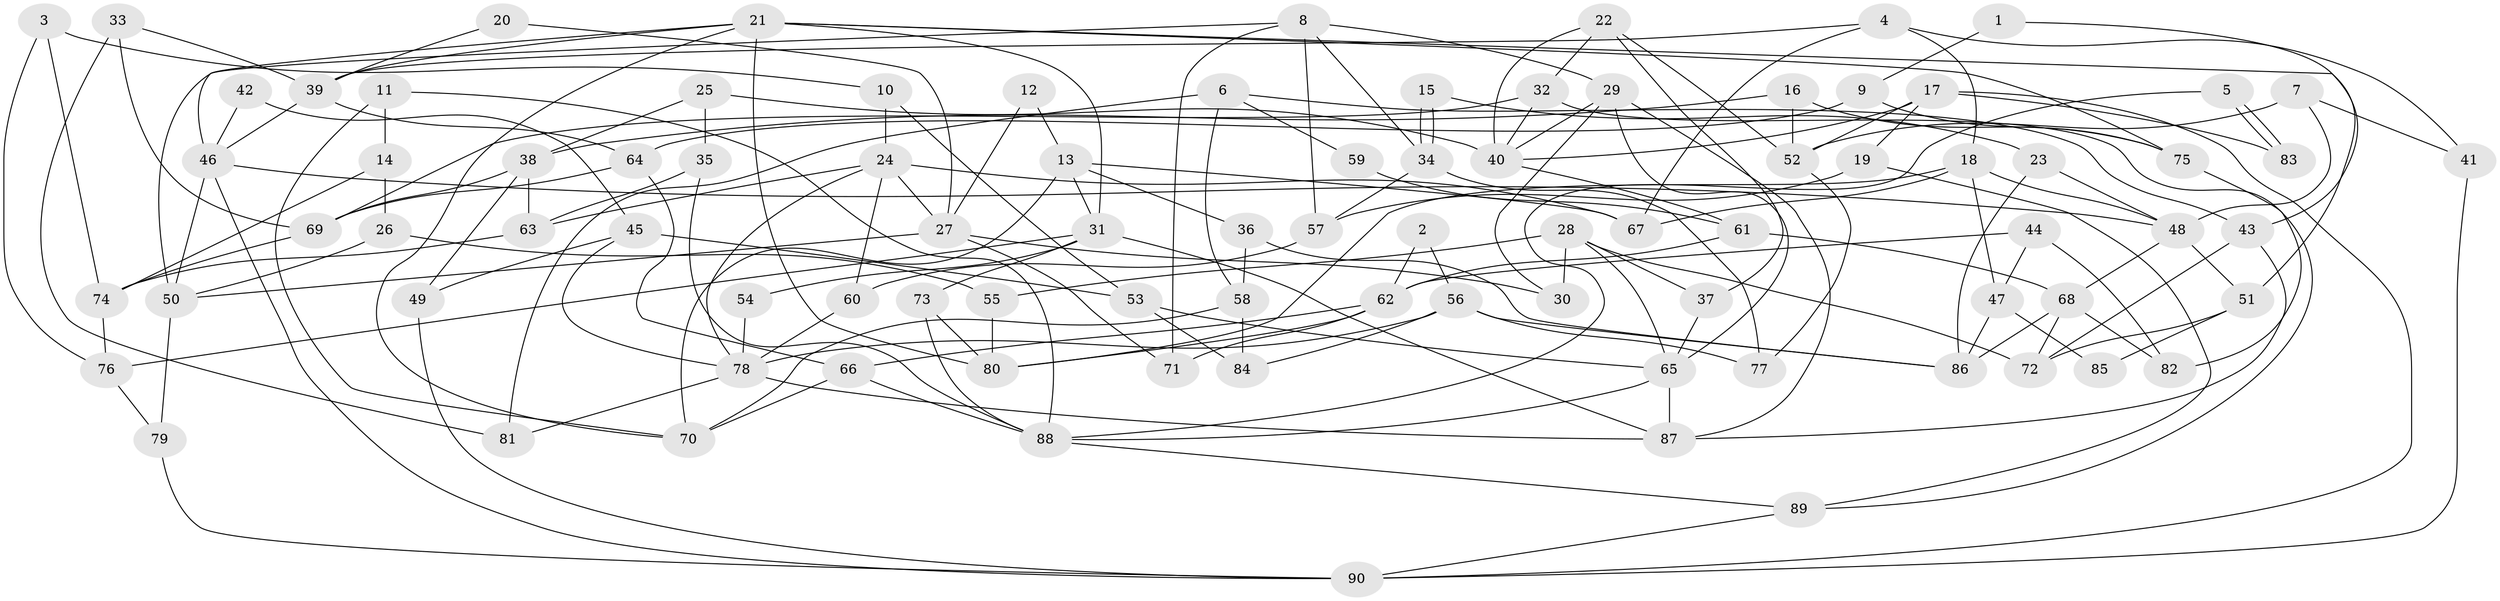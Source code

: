 // coarse degree distribution, {3: 0.19444444444444445, 5: 0.19444444444444445, 8: 0.08333333333333333, 2: 0.08333333333333333, 10: 0.1111111111111111, 4: 0.1111111111111111, 12: 0.027777777777777776, 17: 0.027777777777777776, 6: 0.1111111111111111, 14: 0.027777777777777776, 7: 0.027777777777777776}
// Generated by graph-tools (version 1.1) at 2025/18/03/04/25 18:18:44]
// undirected, 90 vertices, 180 edges
graph export_dot {
graph [start="1"]
  node [color=gray90,style=filled];
  1;
  2;
  3;
  4;
  5;
  6;
  7;
  8;
  9;
  10;
  11;
  12;
  13;
  14;
  15;
  16;
  17;
  18;
  19;
  20;
  21;
  22;
  23;
  24;
  25;
  26;
  27;
  28;
  29;
  30;
  31;
  32;
  33;
  34;
  35;
  36;
  37;
  38;
  39;
  40;
  41;
  42;
  43;
  44;
  45;
  46;
  47;
  48;
  49;
  50;
  51;
  52;
  53;
  54;
  55;
  56;
  57;
  58;
  59;
  60;
  61;
  62;
  63;
  64;
  65;
  66;
  67;
  68;
  69;
  70;
  71;
  72;
  73;
  74;
  75;
  76;
  77;
  78;
  79;
  80;
  81;
  82;
  83;
  84;
  85;
  86;
  87;
  88;
  89;
  90;
  1 -- 43;
  1 -- 9;
  2 -- 62;
  2 -- 56;
  3 -- 10;
  3 -- 76;
  3 -- 74;
  4 -- 39;
  4 -- 67;
  4 -- 18;
  4 -- 41;
  5 -- 83;
  5 -- 83;
  5 -- 88;
  6 -- 43;
  6 -- 58;
  6 -- 59;
  6 -- 81;
  7 -- 48;
  7 -- 41;
  7 -- 52;
  8 -- 50;
  8 -- 57;
  8 -- 29;
  8 -- 34;
  8 -- 71;
  9 -- 64;
  9 -- 75;
  10 -- 24;
  10 -- 53;
  11 -- 88;
  11 -- 70;
  11 -- 14;
  12 -- 13;
  12 -- 27;
  13 -- 70;
  13 -- 31;
  13 -- 36;
  13 -- 67;
  14 -- 74;
  14 -- 26;
  15 -- 23;
  15 -- 34;
  15 -- 34;
  16 -- 75;
  16 -- 38;
  16 -- 52;
  17 -- 52;
  17 -- 40;
  17 -- 19;
  17 -- 83;
  17 -- 90;
  18 -- 80;
  18 -- 47;
  18 -- 48;
  18 -- 67;
  19 -- 89;
  19 -- 57;
  20 -- 27;
  20 -- 39;
  21 -- 31;
  21 -- 39;
  21 -- 46;
  21 -- 51;
  21 -- 70;
  21 -- 75;
  21 -- 80;
  22 -- 37;
  22 -- 52;
  22 -- 32;
  22 -- 40;
  23 -- 48;
  23 -- 86;
  24 -- 67;
  24 -- 27;
  24 -- 60;
  24 -- 63;
  24 -- 78;
  25 -- 38;
  25 -- 35;
  25 -- 40;
  26 -- 55;
  26 -- 50;
  27 -- 50;
  27 -- 30;
  27 -- 71;
  28 -- 65;
  28 -- 72;
  28 -- 30;
  28 -- 37;
  28 -- 55;
  29 -- 40;
  29 -- 30;
  29 -- 65;
  29 -- 87;
  31 -- 87;
  31 -- 73;
  31 -- 54;
  31 -- 76;
  32 -- 40;
  32 -- 69;
  32 -- 89;
  33 -- 81;
  33 -- 69;
  33 -- 39;
  34 -- 57;
  34 -- 77;
  35 -- 63;
  35 -- 88;
  36 -- 86;
  36 -- 58;
  37 -- 65;
  38 -- 63;
  38 -- 69;
  38 -- 49;
  39 -- 46;
  39 -- 64;
  40 -- 61;
  41 -- 90;
  42 -- 46;
  42 -- 45;
  43 -- 87;
  43 -- 72;
  44 -- 62;
  44 -- 47;
  44 -- 82;
  45 -- 49;
  45 -- 78;
  45 -- 53;
  46 -- 90;
  46 -- 48;
  46 -- 50;
  47 -- 86;
  47 -- 85;
  48 -- 51;
  48 -- 68;
  49 -- 90;
  50 -- 79;
  51 -- 72;
  51 -- 85;
  52 -- 77;
  53 -- 65;
  53 -- 84;
  54 -- 78;
  55 -- 80;
  56 -- 77;
  56 -- 78;
  56 -- 84;
  56 -- 86;
  57 -- 60;
  58 -- 84;
  58 -- 70;
  59 -- 61;
  60 -- 78;
  61 -- 62;
  61 -- 68;
  62 -- 71;
  62 -- 66;
  62 -- 80;
  63 -- 74;
  64 -- 66;
  64 -- 69;
  65 -- 87;
  65 -- 88;
  66 -- 88;
  66 -- 70;
  68 -- 72;
  68 -- 82;
  68 -- 86;
  69 -- 74;
  73 -- 88;
  73 -- 80;
  74 -- 76;
  75 -- 82;
  76 -- 79;
  78 -- 81;
  78 -- 87;
  79 -- 90;
  88 -- 89;
  89 -- 90;
}

